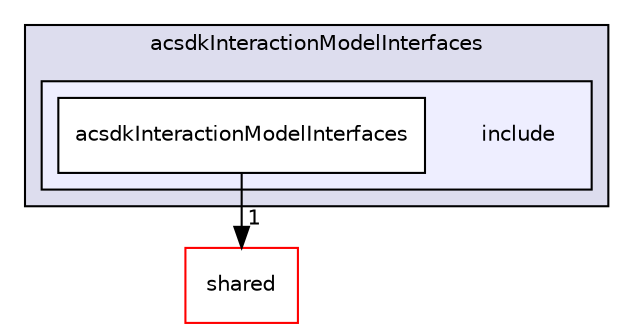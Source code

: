 digraph "/workplace/avs-device-sdk/CapabilityAgents/InteractionModel/acsdkInteractionModelInterfaces/include" {
  compound=true
  node [ fontsize="10", fontname="Helvetica"];
  edge [ labelfontsize="10", labelfontname="Helvetica"];
  subgraph clusterdir_606f5bc388adb63390ab52c048425fb9 {
    graph [ bgcolor="#ddddee", pencolor="black", label="acsdkInteractionModelInterfaces" fontname="Helvetica", fontsize="10", URL="dir_606f5bc388adb63390ab52c048425fb9.html"]
  subgraph clusterdir_f9a9b16f643f1203aa090a8a34ede8a2 {
    graph [ bgcolor="#eeeeff", pencolor="black", label="" URL="dir_f9a9b16f643f1203aa090a8a34ede8a2.html"];
    dir_f9a9b16f643f1203aa090a8a34ede8a2 [shape=plaintext label="include"];
    dir_0020aed11fe604ce14e406309d8cad1b [shape=box label="acsdkInteractionModelInterfaces" color="black" fillcolor="white" style="filled" URL="dir_0020aed11fe604ce14e406309d8cad1b.html"];
  }
  }
  dir_9982052f7ce695d12571567315b2fafa [shape=box label="shared" fillcolor="white" style="filled" color="red" URL="dir_9982052f7ce695d12571567315b2fafa.html"];
  dir_0020aed11fe604ce14e406309d8cad1b->dir_9982052f7ce695d12571567315b2fafa [headlabel="1", labeldistance=1.5 headhref="dir_000383_000598.html"];
}
